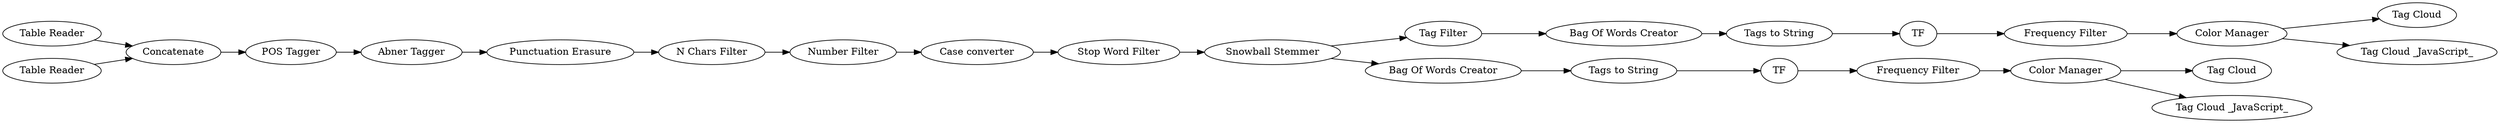 digraph {
	1 [label="Table Reader"]
	2 [label="Table Reader"]
	3 [label=Concatenate]
	19 [label="Tags to String"]
	21 [label=TF]
	23 [label="Frequency Filter"]
	27 [label="Color Manager"]
	28 [label="Tags to String"]
	29 [label=TF]
	30 [label="Frequency Filter"]
	32 [label="Color Manager"]
	39 [label="Tag Cloud"]
	40 [label="Tag Cloud"]
	41 [label="Punctuation Erasure"]
	42 [label="N Chars Filter"]
	43 [label="Number Filter"]
	44 [label="Case converter"]
	46 [label="Snowball Stemmer"]
	78 [label="Tag Filter"]
	81 [label="POS Tagger"]
	82 [label="Abner Tagger"]
	83 [label="Bag Of Words Creator"]
	84 [label="Bag Of Words Creator"]
	85 [label="Tag Cloud _JavaScript_"]
	86 [label="Tag Cloud _JavaScript_"]
	87 [label="Stop Word Filter"]
	1 -> 3
	2 -> 3
	3 -> 81
	19 -> 21
	21 -> 23
	23 -> 27
	27 -> 85
	27 -> 39
	28 -> 29
	29 -> 30
	30 -> 32
	32 -> 40
	32 -> 86
	41 -> 42
	42 -> 43
	43 -> 44
	44 -> 87
	46 -> 78
	46 -> 84
	78 -> 83
	81 -> 82
	82 -> 41
	83 -> 19
	84 -> 28
	87 -> 46
	rankdir=LR
}
